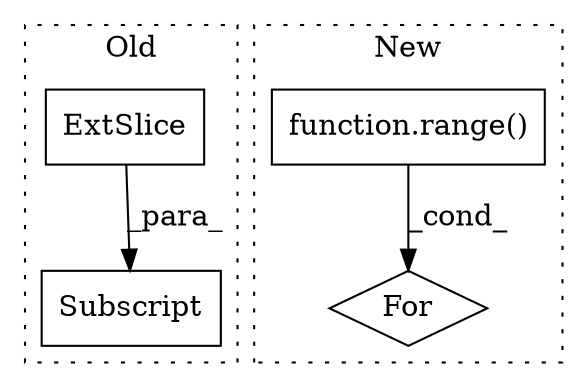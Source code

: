digraph G {
subgraph cluster0 {
1 [label="ExtSlice" a="85" s="7777" l="1" shape="box"];
3 [label="Subscript" a="63" s="7777,0" l="11,0" shape="box"];
label = "Old";
style="dotted";
}
subgraph cluster1 {
2 [label="function.range()" a="75" s="9682,9699" l="6,1" shape="box"];
4 [label="For" a="107" s="9673,9700" l="4,14" shape="diamond"];
label = "New";
style="dotted";
}
1 -> 3 [label="_para_"];
2 -> 4 [label="_cond_"];
}